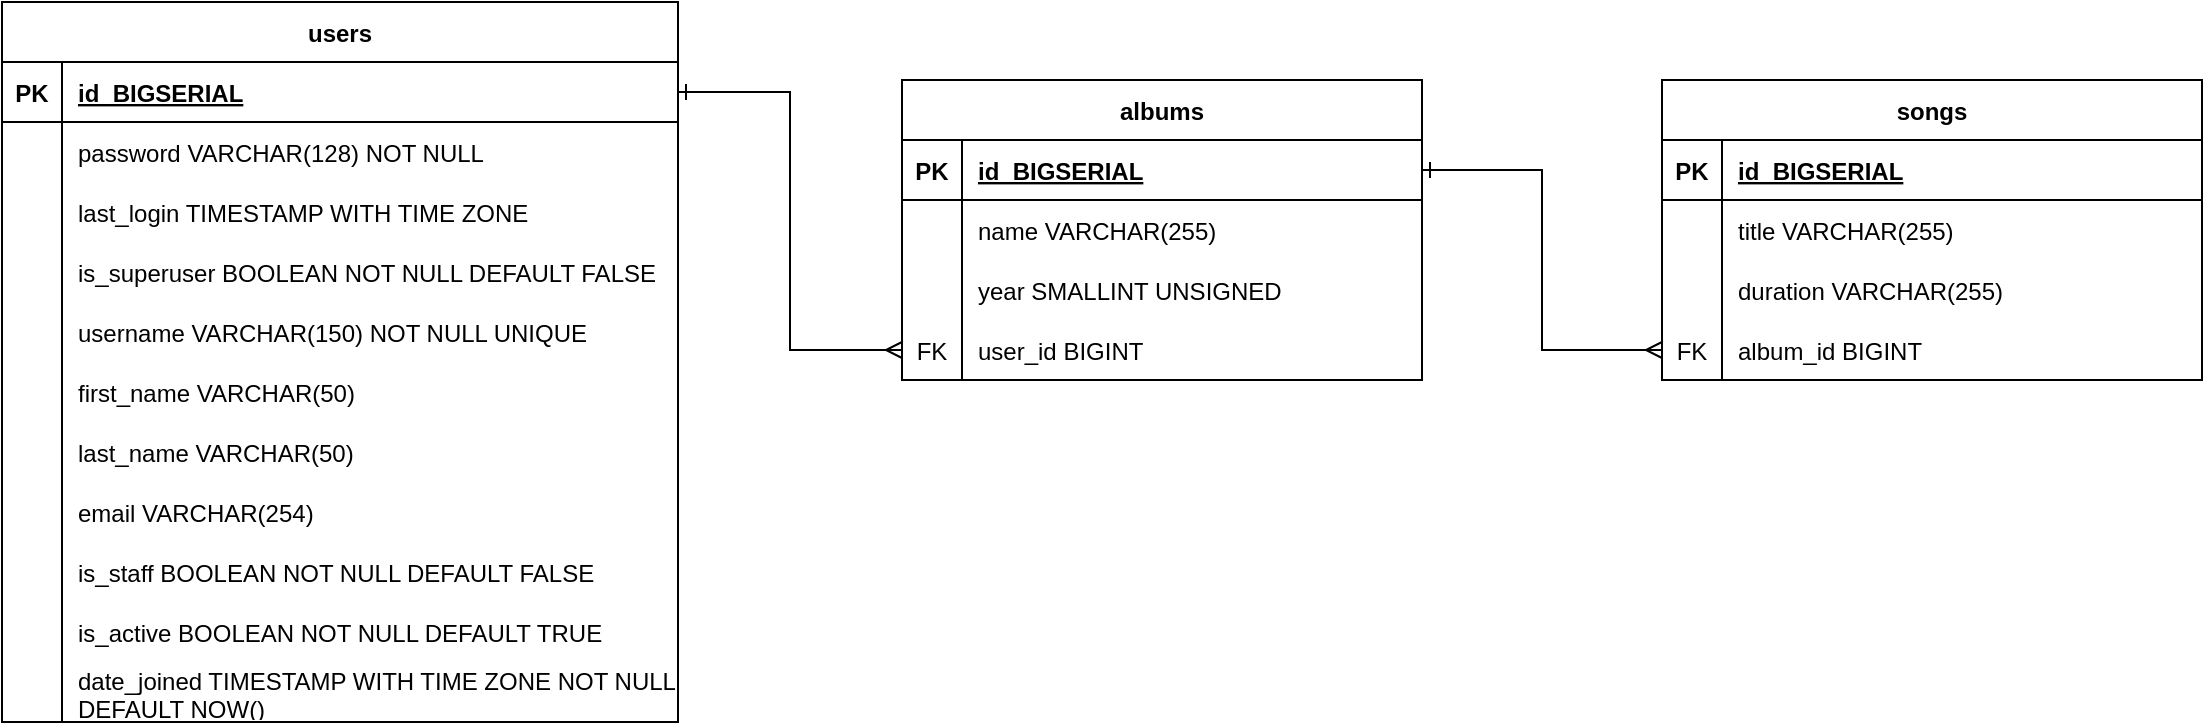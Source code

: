 <mxfile version="20.8.20" type="github"><diagram name="Página-1" id="V7BrBrC3O5j2xnsPsA55"><mxGraphModel dx="2017" dy="1184" grid="1" gridSize="10" guides="1" tooltips="1" connect="1" arrows="1" fold="1" page="1" pageScale="1" pageWidth="1169" pageHeight="827" math="0" shadow="0"><root><mxCell id="0"/><mxCell id="1" parent="0"/><mxCell id="uo03n-_n4ZbgabpEfEri-1" value="users" style="shape=table;startSize=30;container=1;collapsible=1;childLayout=tableLayout;fixedRows=1;rowLines=0;fontStyle=1;align=center;resizeLast=1;" vertex="1" parent="1"><mxGeometry x="30" y="310" width="338" height="360" as="geometry"/></mxCell><mxCell id="uo03n-_n4ZbgabpEfEri-2" value="" style="shape=tableRow;horizontal=0;startSize=0;swimlaneHead=0;swimlaneBody=0;fillColor=none;collapsible=0;dropTarget=0;points=[[0,0.5],[1,0.5]];portConstraint=eastwest;top=0;left=0;right=0;bottom=1;" vertex="1" parent="uo03n-_n4ZbgabpEfEri-1"><mxGeometry y="30" width="338" height="30" as="geometry"/></mxCell><mxCell id="uo03n-_n4ZbgabpEfEri-3" value="PK" style="shape=partialRectangle;connectable=0;fillColor=none;top=0;left=0;bottom=0;right=0;fontStyle=1;overflow=hidden;" vertex="1" parent="uo03n-_n4ZbgabpEfEri-2"><mxGeometry width="30" height="30" as="geometry"><mxRectangle width="30" height="30" as="alternateBounds"/></mxGeometry></mxCell><mxCell id="uo03n-_n4ZbgabpEfEri-4" value="id  BIGSERIAL" style="shape=partialRectangle;connectable=0;fillColor=none;top=0;left=0;bottom=0;right=0;align=left;spacingLeft=6;fontStyle=5;overflow=hidden;" vertex="1" parent="uo03n-_n4ZbgabpEfEri-2"><mxGeometry x="30" width="308" height="30" as="geometry"><mxRectangle width="308" height="30" as="alternateBounds"/></mxGeometry></mxCell><mxCell id="uo03n-_n4ZbgabpEfEri-5" value="" style="shape=tableRow;horizontal=0;startSize=0;swimlaneHead=0;swimlaneBody=0;fillColor=none;collapsible=0;dropTarget=0;points=[[0,0.5],[1,0.5]];portConstraint=eastwest;top=0;left=0;right=0;bottom=0;" vertex="1" parent="uo03n-_n4ZbgabpEfEri-1"><mxGeometry y="60" width="338" height="30" as="geometry"/></mxCell><mxCell id="uo03n-_n4ZbgabpEfEri-6" value="" style="shape=partialRectangle;connectable=0;fillColor=none;top=0;left=0;bottom=0;right=0;editable=1;overflow=hidden;" vertex="1" parent="uo03n-_n4ZbgabpEfEri-5"><mxGeometry width="30" height="30" as="geometry"><mxRectangle width="30" height="30" as="alternateBounds"/></mxGeometry></mxCell><mxCell id="uo03n-_n4ZbgabpEfEri-7" value="password VARCHAR(128) NOT NULL" style="shape=partialRectangle;connectable=0;fillColor=none;top=0;left=0;bottom=0;right=0;align=left;spacingLeft=6;overflow=hidden;" vertex="1" parent="uo03n-_n4ZbgabpEfEri-5"><mxGeometry x="30" width="308" height="30" as="geometry"><mxRectangle width="308" height="30" as="alternateBounds"/></mxGeometry></mxCell><mxCell id="uo03n-_n4ZbgabpEfEri-8" value="" style="shape=tableRow;horizontal=0;startSize=0;swimlaneHead=0;swimlaneBody=0;fillColor=none;collapsible=0;dropTarget=0;points=[[0,0.5],[1,0.5]];portConstraint=eastwest;top=0;left=0;right=0;bottom=0;" vertex="1" parent="uo03n-_n4ZbgabpEfEri-1"><mxGeometry y="90" width="338" height="30" as="geometry"/></mxCell><mxCell id="uo03n-_n4ZbgabpEfEri-9" value="" style="shape=partialRectangle;connectable=0;fillColor=none;top=0;left=0;bottom=0;right=0;editable=1;overflow=hidden;" vertex="1" parent="uo03n-_n4ZbgabpEfEri-8"><mxGeometry width="30" height="30" as="geometry"><mxRectangle width="30" height="30" as="alternateBounds"/></mxGeometry></mxCell><mxCell id="uo03n-_n4ZbgabpEfEri-10" value="last_login TIMESTAMP WITH TIME ZONE" style="shape=partialRectangle;connectable=0;fillColor=none;top=0;left=0;bottom=0;right=0;align=left;spacingLeft=6;overflow=hidden;" vertex="1" parent="uo03n-_n4ZbgabpEfEri-8"><mxGeometry x="30" width="308" height="30" as="geometry"><mxRectangle width="308" height="30" as="alternateBounds"/></mxGeometry></mxCell><mxCell id="uo03n-_n4ZbgabpEfEri-11" value="" style="shape=tableRow;horizontal=0;startSize=0;swimlaneHead=0;swimlaneBody=0;fillColor=none;collapsible=0;dropTarget=0;points=[[0,0.5],[1,0.5]];portConstraint=eastwest;top=0;left=0;right=0;bottom=0;" vertex="1" parent="uo03n-_n4ZbgabpEfEri-1"><mxGeometry y="120" width="338" height="30" as="geometry"/></mxCell><mxCell id="uo03n-_n4ZbgabpEfEri-12" value="" style="shape=partialRectangle;connectable=0;fillColor=none;top=0;left=0;bottom=0;right=0;editable=1;overflow=hidden;" vertex="1" parent="uo03n-_n4ZbgabpEfEri-11"><mxGeometry width="30" height="30" as="geometry"><mxRectangle width="30" height="30" as="alternateBounds"/></mxGeometry></mxCell><mxCell id="uo03n-_n4ZbgabpEfEri-13" value="is_superuser BOOLEAN NOT NULL DEFAULT FALSE" style="shape=partialRectangle;connectable=0;fillColor=none;top=0;left=0;bottom=0;right=0;align=left;spacingLeft=6;overflow=hidden;" vertex="1" parent="uo03n-_n4ZbgabpEfEri-11"><mxGeometry x="30" width="308" height="30" as="geometry"><mxRectangle width="308" height="30" as="alternateBounds"/></mxGeometry></mxCell><mxCell id="uo03n-_n4ZbgabpEfEri-15" style="shape=tableRow;horizontal=0;startSize=0;swimlaneHead=0;swimlaneBody=0;fillColor=none;collapsible=0;dropTarget=0;points=[[0,0.5],[1,0.5]];portConstraint=eastwest;top=0;left=0;right=0;bottom=0;" vertex="1" parent="uo03n-_n4ZbgabpEfEri-1"><mxGeometry y="150" width="338" height="30" as="geometry"/></mxCell><mxCell id="uo03n-_n4ZbgabpEfEri-16" style="shape=partialRectangle;connectable=0;fillColor=none;top=0;left=0;bottom=0;right=0;editable=1;overflow=hidden;" vertex="1" parent="uo03n-_n4ZbgabpEfEri-15"><mxGeometry width="30" height="30" as="geometry"><mxRectangle width="30" height="30" as="alternateBounds"/></mxGeometry></mxCell><mxCell id="uo03n-_n4ZbgabpEfEri-17" value="username VARCHAR(150) NOT NULL UNIQUE" style="shape=partialRectangle;connectable=0;fillColor=none;top=0;left=0;bottom=0;right=0;align=left;spacingLeft=6;overflow=hidden;" vertex="1" parent="uo03n-_n4ZbgabpEfEri-15"><mxGeometry x="30" width="308" height="30" as="geometry"><mxRectangle width="308" height="30" as="alternateBounds"/></mxGeometry></mxCell><mxCell id="uo03n-_n4ZbgabpEfEri-18" style="shape=tableRow;horizontal=0;startSize=0;swimlaneHead=0;swimlaneBody=0;fillColor=none;collapsible=0;dropTarget=0;points=[[0,0.5],[1,0.5]];portConstraint=eastwest;top=0;left=0;right=0;bottom=0;" vertex="1" parent="uo03n-_n4ZbgabpEfEri-1"><mxGeometry y="180" width="338" height="30" as="geometry"/></mxCell><mxCell id="uo03n-_n4ZbgabpEfEri-19" style="shape=partialRectangle;connectable=0;fillColor=none;top=0;left=0;bottom=0;right=0;editable=1;overflow=hidden;" vertex="1" parent="uo03n-_n4ZbgabpEfEri-18"><mxGeometry width="30" height="30" as="geometry"><mxRectangle width="30" height="30" as="alternateBounds"/></mxGeometry></mxCell><mxCell id="uo03n-_n4ZbgabpEfEri-20" value="first_name VARCHAR(50)" style="shape=partialRectangle;connectable=0;fillColor=none;top=0;left=0;bottom=0;right=0;align=left;spacingLeft=6;overflow=hidden;" vertex="1" parent="uo03n-_n4ZbgabpEfEri-18"><mxGeometry x="30" width="308" height="30" as="geometry"><mxRectangle width="308" height="30" as="alternateBounds"/></mxGeometry></mxCell><mxCell id="uo03n-_n4ZbgabpEfEri-34" style="shape=tableRow;horizontal=0;startSize=0;swimlaneHead=0;swimlaneBody=0;fillColor=none;collapsible=0;dropTarget=0;points=[[0,0.5],[1,0.5]];portConstraint=eastwest;top=0;left=0;right=0;bottom=0;" vertex="1" parent="uo03n-_n4ZbgabpEfEri-1"><mxGeometry y="210" width="338" height="30" as="geometry"/></mxCell><mxCell id="uo03n-_n4ZbgabpEfEri-35" style="shape=partialRectangle;connectable=0;fillColor=none;top=0;left=0;bottom=0;right=0;editable=1;overflow=hidden;" vertex="1" parent="uo03n-_n4ZbgabpEfEri-34"><mxGeometry width="30" height="30" as="geometry"><mxRectangle width="30" height="30" as="alternateBounds"/></mxGeometry></mxCell><mxCell id="uo03n-_n4ZbgabpEfEri-36" value="last_name VARCHAR(50)" style="shape=partialRectangle;connectable=0;fillColor=none;top=0;left=0;bottom=0;right=0;align=left;spacingLeft=6;overflow=hidden;" vertex="1" parent="uo03n-_n4ZbgabpEfEri-34"><mxGeometry x="30" width="308" height="30" as="geometry"><mxRectangle width="308" height="30" as="alternateBounds"/></mxGeometry></mxCell><mxCell id="uo03n-_n4ZbgabpEfEri-31" style="shape=tableRow;horizontal=0;startSize=0;swimlaneHead=0;swimlaneBody=0;fillColor=none;collapsible=0;dropTarget=0;points=[[0,0.5],[1,0.5]];portConstraint=eastwest;top=0;left=0;right=0;bottom=0;" vertex="1" parent="uo03n-_n4ZbgabpEfEri-1"><mxGeometry y="240" width="338" height="30" as="geometry"/></mxCell><mxCell id="uo03n-_n4ZbgabpEfEri-32" style="shape=partialRectangle;connectable=0;fillColor=none;top=0;left=0;bottom=0;right=0;editable=1;overflow=hidden;" vertex="1" parent="uo03n-_n4ZbgabpEfEri-31"><mxGeometry width="30" height="30" as="geometry"><mxRectangle width="30" height="30" as="alternateBounds"/></mxGeometry></mxCell><mxCell id="uo03n-_n4ZbgabpEfEri-33" value="email VARCHAR(254)" style="shape=partialRectangle;connectable=0;fillColor=none;top=0;left=0;bottom=0;right=0;align=left;spacingLeft=6;overflow=hidden;" vertex="1" parent="uo03n-_n4ZbgabpEfEri-31"><mxGeometry x="30" width="308" height="30" as="geometry"><mxRectangle width="308" height="30" as="alternateBounds"/></mxGeometry></mxCell><mxCell id="uo03n-_n4ZbgabpEfEri-28" style="shape=tableRow;horizontal=0;startSize=0;swimlaneHead=0;swimlaneBody=0;fillColor=none;collapsible=0;dropTarget=0;points=[[0,0.5],[1,0.5]];portConstraint=eastwest;top=0;left=0;right=0;bottom=0;" vertex="1" parent="uo03n-_n4ZbgabpEfEri-1"><mxGeometry y="270" width="338" height="30" as="geometry"/></mxCell><mxCell id="uo03n-_n4ZbgabpEfEri-29" style="shape=partialRectangle;connectable=0;fillColor=none;top=0;left=0;bottom=0;right=0;editable=1;overflow=hidden;" vertex="1" parent="uo03n-_n4ZbgabpEfEri-28"><mxGeometry width="30" height="30" as="geometry"><mxRectangle width="30" height="30" as="alternateBounds"/></mxGeometry></mxCell><mxCell id="uo03n-_n4ZbgabpEfEri-30" value="is_staff BOOLEAN NOT NULL DEFAULT FALSE" style="shape=partialRectangle;connectable=0;fillColor=none;top=0;left=0;bottom=0;right=0;align=left;spacingLeft=6;overflow=hidden;" vertex="1" parent="uo03n-_n4ZbgabpEfEri-28"><mxGeometry x="30" width="308" height="30" as="geometry"><mxRectangle width="308" height="30" as="alternateBounds"/></mxGeometry></mxCell><mxCell id="uo03n-_n4ZbgabpEfEri-25" style="shape=tableRow;horizontal=0;startSize=0;swimlaneHead=0;swimlaneBody=0;fillColor=none;collapsible=0;dropTarget=0;points=[[0,0.5],[1,0.5]];portConstraint=eastwest;top=0;left=0;right=0;bottom=0;" vertex="1" parent="uo03n-_n4ZbgabpEfEri-1"><mxGeometry y="300" width="338" height="30" as="geometry"/></mxCell><mxCell id="uo03n-_n4ZbgabpEfEri-26" style="shape=partialRectangle;connectable=0;fillColor=none;top=0;left=0;bottom=0;right=0;editable=1;overflow=hidden;" vertex="1" parent="uo03n-_n4ZbgabpEfEri-25"><mxGeometry width="30" height="30" as="geometry"><mxRectangle width="30" height="30" as="alternateBounds"/></mxGeometry></mxCell><mxCell id="uo03n-_n4ZbgabpEfEri-27" value="is_active BOOLEAN NOT NULL DEFAULT TRUE" style="shape=partialRectangle;connectable=0;fillColor=none;top=0;left=0;bottom=0;right=0;align=left;spacingLeft=6;overflow=hidden;" vertex="1" parent="uo03n-_n4ZbgabpEfEri-25"><mxGeometry x="30" width="308" height="30" as="geometry"><mxRectangle width="308" height="30" as="alternateBounds"/></mxGeometry></mxCell><mxCell id="uo03n-_n4ZbgabpEfEri-22" style="shape=tableRow;horizontal=0;startSize=0;swimlaneHead=0;swimlaneBody=0;fillColor=none;collapsible=0;dropTarget=0;points=[[0,0.5],[1,0.5]];portConstraint=eastwest;top=0;left=0;right=0;bottom=0;" vertex="1" parent="uo03n-_n4ZbgabpEfEri-1"><mxGeometry y="330" width="338" height="30" as="geometry"/></mxCell><mxCell id="uo03n-_n4ZbgabpEfEri-23" style="shape=partialRectangle;connectable=0;fillColor=none;top=0;left=0;bottom=0;right=0;editable=1;overflow=hidden;" vertex="1" parent="uo03n-_n4ZbgabpEfEri-22"><mxGeometry width="30" height="30" as="geometry"><mxRectangle width="30" height="30" as="alternateBounds"/></mxGeometry></mxCell><mxCell id="uo03n-_n4ZbgabpEfEri-24" value="date_joined TIMESTAMP WITH TIME ZONE NOT NULL DEFAULT NOW()" style="shape=partialRectangle;connectable=0;fillColor=none;top=0;left=0;bottom=0;right=0;align=left;spacingLeft=6;overflow=hidden;whiteSpace=wrap;" vertex="1" parent="uo03n-_n4ZbgabpEfEri-22"><mxGeometry x="30" width="308" height="30" as="geometry"><mxRectangle width="308" height="30" as="alternateBounds"/></mxGeometry></mxCell><mxCell id="uo03n-_n4ZbgabpEfEri-37" value="albums" style="shape=table;startSize=30;container=1;collapsible=1;childLayout=tableLayout;fixedRows=1;rowLines=0;fontStyle=1;align=center;resizeLast=1;" vertex="1" parent="1"><mxGeometry x="480" y="349" width="260" height="150" as="geometry"/></mxCell><mxCell id="uo03n-_n4ZbgabpEfEri-38" value="" style="shape=tableRow;horizontal=0;startSize=0;swimlaneHead=0;swimlaneBody=0;fillColor=none;collapsible=0;dropTarget=0;points=[[0,0.5],[1,0.5]];portConstraint=eastwest;top=0;left=0;right=0;bottom=1;" vertex="1" parent="uo03n-_n4ZbgabpEfEri-37"><mxGeometry y="30" width="260" height="30" as="geometry"/></mxCell><mxCell id="uo03n-_n4ZbgabpEfEri-39" value="PK" style="shape=partialRectangle;connectable=0;fillColor=none;top=0;left=0;bottom=0;right=0;fontStyle=1;overflow=hidden;" vertex="1" parent="uo03n-_n4ZbgabpEfEri-38"><mxGeometry width="30" height="30" as="geometry"><mxRectangle width="30" height="30" as="alternateBounds"/></mxGeometry></mxCell><mxCell id="uo03n-_n4ZbgabpEfEri-40" value="id  BIGSERIAL" style="shape=partialRectangle;connectable=0;fillColor=none;top=0;left=0;bottom=0;right=0;align=left;spacingLeft=6;fontStyle=5;overflow=hidden;" vertex="1" parent="uo03n-_n4ZbgabpEfEri-38"><mxGeometry x="30" width="230" height="30" as="geometry"><mxRectangle width="230" height="30" as="alternateBounds"/></mxGeometry></mxCell><mxCell id="uo03n-_n4ZbgabpEfEri-41" value="" style="shape=tableRow;horizontal=0;startSize=0;swimlaneHead=0;swimlaneBody=0;fillColor=none;collapsible=0;dropTarget=0;points=[[0,0.5],[1,0.5]];portConstraint=eastwest;top=0;left=0;right=0;bottom=0;" vertex="1" parent="uo03n-_n4ZbgabpEfEri-37"><mxGeometry y="60" width="260" height="30" as="geometry"/></mxCell><mxCell id="uo03n-_n4ZbgabpEfEri-42" value="" style="shape=partialRectangle;connectable=0;fillColor=none;top=0;left=0;bottom=0;right=0;editable=1;overflow=hidden;" vertex="1" parent="uo03n-_n4ZbgabpEfEri-41"><mxGeometry width="30" height="30" as="geometry"><mxRectangle width="30" height="30" as="alternateBounds"/></mxGeometry></mxCell><mxCell id="uo03n-_n4ZbgabpEfEri-43" value="name VARCHAR(255)" style="shape=partialRectangle;connectable=0;fillColor=none;top=0;left=0;bottom=0;right=0;align=left;spacingLeft=6;overflow=hidden;" vertex="1" parent="uo03n-_n4ZbgabpEfEri-41"><mxGeometry x="30" width="230" height="30" as="geometry"><mxRectangle width="230" height="30" as="alternateBounds"/></mxGeometry></mxCell><mxCell id="uo03n-_n4ZbgabpEfEri-44" value="" style="shape=tableRow;horizontal=0;startSize=0;swimlaneHead=0;swimlaneBody=0;fillColor=none;collapsible=0;dropTarget=0;points=[[0,0.5],[1,0.5]];portConstraint=eastwest;top=0;left=0;right=0;bottom=0;" vertex="1" parent="uo03n-_n4ZbgabpEfEri-37"><mxGeometry y="90" width="260" height="30" as="geometry"/></mxCell><mxCell id="uo03n-_n4ZbgabpEfEri-45" value="" style="shape=partialRectangle;connectable=0;fillColor=none;top=0;left=0;bottom=0;right=0;editable=1;overflow=hidden;" vertex="1" parent="uo03n-_n4ZbgabpEfEri-44"><mxGeometry width="30" height="30" as="geometry"><mxRectangle width="30" height="30" as="alternateBounds"/></mxGeometry></mxCell><mxCell id="uo03n-_n4ZbgabpEfEri-46" value="year SMALLINT UNSIGNED" style="shape=partialRectangle;connectable=0;fillColor=none;top=0;left=0;bottom=0;right=0;align=left;spacingLeft=6;overflow=hidden;" vertex="1" parent="uo03n-_n4ZbgabpEfEri-44"><mxGeometry x="30" width="230" height="30" as="geometry"><mxRectangle width="230" height="30" as="alternateBounds"/></mxGeometry></mxCell><mxCell id="uo03n-_n4ZbgabpEfEri-47" value="" style="shape=tableRow;horizontal=0;startSize=0;swimlaneHead=0;swimlaneBody=0;fillColor=none;collapsible=0;dropTarget=0;points=[[0,0.5],[1,0.5]];portConstraint=eastwest;top=0;left=0;right=0;bottom=0;" vertex="1" parent="uo03n-_n4ZbgabpEfEri-37"><mxGeometry y="120" width="260" height="30" as="geometry"/></mxCell><mxCell id="uo03n-_n4ZbgabpEfEri-48" value="FK" style="shape=partialRectangle;connectable=0;fillColor=none;top=0;left=0;bottom=0;right=0;editable=1;overflow=hidden;" vertex="1" parent="uo03n-_n4ZbgabpEfEri-47"><mxGeometry width="30" height="30" as="geometry"><mxRectangle width="30" height="30" as="alternateBounds"/></mxGeometry></mxCell><mxCell id="uo03n-_n4ZbgabpEfEri-49" value="user_id BIGINT" style="shape=partialRectangle;connectable=0;fillColor=none;top=0;left=0;bottom=0;right=0;align=left;spacingLeft=6;overflow=hidden;" vertex="1" parent="uo03n-_n4ZbgabpEfEri-47"><mxGeometry x="30" width="230" height="30" as="geometry"><mxRectangle width="230" height="30" as="alternateBounds"/></mxGeometry></mxCell><mxCell id="uo03n-_n4ZbgabpEfEri-72" value="songs" style="shape=table;startSize=30;container=1;collapsible=1;childLayout=tableLayout;fixedRows=1;rowLines=0;fontStyle=1;align=center;resizeLast=1;" vertex="1" parent="1"><mxGeometry x="860" y="349" width="270" height="150" as="geometry"/></mxCell><mxCell id="uo03n-_n4ZbgabpEfEri-73" value="" style="shape=tableRow;horizontal=0;startSize=0;swimlaneHead=0;swimlaneBody=0;fillColor=none;collapsible=0;dropTarget=0;points=[[0,0.5],[1,0.5]];portConstraint=eastwest;top=0;left=0;right=0;bottom=1;" vertex="1" parent="uo03n-_n4ZbgabpEfEri-72"><mxGeometry y="30" width="270" height="30" as="geometry"/></mxCell><mxCell id="uo03n-_n4ZbgabpEfEri-74" value="PK" style="shape=partialRectangle;connectable=0;fillColor=none;top=0;left=0;bottom=0;right=0;fontStyle=1;overflow=hidden;" vertex="1" parent="uo03n-_n4ZbgabpEfEri-73"><mxGeometry width="30" height="30" as="geometry"><mxRectangle width="30" height="30" as="alternateBounds"/></mxGeometry></mxCell><mxCell id="uo03n-_n4ZbgabpEfEri-75" value="id  BIGSERIAL" style="shape=partialRectangle;connectable=0;fillColor=none;top=0;left=0;bottom=0;right=0;align=left;spacingLeft=6;fontStyle=5;overflow=hidden;" vertex="1" parent="uo03n-_n4ZbgabpEfEri-73"><mxGeometry x="30" width="240" height="30" as="geometry"><mxRectangle width="240" height="30" as="alternateBounds"/></mxGeometry></mxCell><mxCell id="uo03n-_n4ZbgabpEfEri-76" value="" style="shape=tableRow;horizontal=0;startSize=0;swimlaneHead=0;swimlaneBody=0;fillColor=none;collapsible=0;dropTarget=0;points=[[0,0.5],[1,0.5]];portConstraint=eastwest;top=0;left=0;right=0;bottom=0;" vertex="1" parent="uo03n-_n4ZbgabpEfEri-72"><mxGeometry y="60" width="270" height="30" as="geometry"/></mxCell><mxCell id="uo03n-_n4ZbgabpEfEri-77" value="" style="shape=partialRectangle;connectable=0;fillColor=none;top=0;left=0;bottom=0;right=0;editable=1;overflow=hidden;" vertex="1" parent="uo03n-_n4ZbgabpEfEri-76"><mxGeometry width="30" height="30" as="geometry"><mxRectangle width="30" height="30" as="alternateBounds"/></mxGeometry></mxCell><mxCell id="uo03n-_n4ZbgabpEfEri-78" value="title VARCHAR(255)" style="shape=partialRectangle;connectable=0;fillColor=none;top=0;left=0;bottom=0;right=0;align=left;spacingLeft=6;overflow=hidden;" vertex="1" parent="uo03n-_n4ZbgabpEfEri-76"><mxGeometry x="30" width="240" height="30" as="geometry"><mxRectangle width="240" height="30" as="alternateBounds"/></mxGeometry></mxCell><mxCell id="uo03n-_n4ZbgabpEfEri-79" value="" style="shape=tableRow;horizontal=0;startSize=0;swimlaneHead=0;swimlaneBody=0;fillColor=none;collapsible=0;dropTarget=0;points=[[0,0.5],[1,0.5]];portConstraint=eastwest;top=0;left=0;right=0;bottom=0;" vertex="1" parent="uo03n-_n4ZbgabpEfEri-72"><mxGeometry y="90" width="270" height="30" as="geometry"/></mxCell><mxCell id="uo03n-_n4ZbgabpEfEri-80" value="" style="shape=partialRectangle;connectable=0;fillColor=none;top=0;left=0;bottom=0;right=0;editable=1;overflow=hidden;" vertex="1" parent="uo03n-_n4ZbgabpEfEri-79"><mxGeometry width="30" height="30" as="geometry"><mxRectangle width="30" height="30" as="alternateBounds"/></mxGeometry></mxCell><mxCell id="uo03n-_n4ZbgabpEfEri-81" value="duration VARCHAR(255)" style="shape=partialRectangle;connectable=0;fillColor=none;top=0;left=0;bottom=0;right=0;align=left;spacingLeft=6;overflow=hidden;" vertex="1" parent="uo03n-_n4ZbgabpEfEri-79"><mxGeometry x="30" width="240" height="30" as="geometry"><mxRectangle width="240" height="30" as="alternateBounds"/></mxGeometry></mxCell><mxCell id="uo03n-_n4ZbgabpEfEri-82" value="" style="shape=tableRow;horizontal=0;startSize=0;swimlaneHead=0;swimlaneBody=0;fillColor=none;collapsible=0;dropTarget=0;points=[[0,0.5],[1,0.5]];portConstraint=eastwest;top=0;left=0;right=0;bottom=0;" vertex="1" parent="uo03n-_n4ZbgabpEfEri-72"><mxGeometry y="120" width="270" height="30" as="geometry"/></mxCell><mxCell id="uo03n-_n4ZbgabpEfEri-83" value="FK" style="shape=partialRectangle;connectable=0;fillColor=none;top=0;left=0;bottom=0;right=0;editable=1;overflow=hidden;" vertex="1" parent="uo03n-_n4ZbgabpEfEri-82"><mxGeometry width="30" height="30" as="geometry"><mxRectangle width="30" height="30" as="alternateBounds"/></mxGeometry></mxCell><mxCell id="uo03n-_n4ZbgabpEfEri-84" value="album_id BIGINT" style="shape=partialRectangle;connectable=0;fillColor=none;top=0;left=0;bottom=0;right=0;align=left;spacingLeft=6;overflow=hidden;" vertex="1" parent="uo03n-_n4ZbgabpEfEri-82"><mxGeometry x="30" width="240" height="30" as="geometry"><mxRectangle width="240" height="30" as="alternateBounds"/></mxGeometry></mxCell><mxCell id="uo03n-_n4ZbgabpEfEri-85" style="edgeStyle=orthogonalEdgeStyle;rounded=0;orthogonalLoop=1;jettySize=auto;html=1;exitX=1;exitY=0.5;exitDx=0;exitDy=0;entryX=0;entryY=0.5;entryDx=0;entryDy=0;startArrow=ERone;startFill=0;endArrow=ERmany;endFill=0;" edge="1" parent="1" source="uo03n-_n4ZbgabpEfEri-2" target="uo03n-_n4ZbgabpEfEri-47"><mxGeometry relative="1" as="geometry"/></mxCell><mxCell id="uo03n-_n4ZbgabpEfEri-86" style="edgeStyle=orthogonalEdgeStyle;rounded=0;orthogonalLoop=1;jettySize=auto;html=1;exitX=1;exitY=0.5;exitDx=0;exitDy=0;entryX=0;entryY=0.5;entryDx=0;entryDy=0;startArrow=ERone;startFill=0;endArrow=ERmany;endFill=0;" edge="1" parent="1" source="uo03n-_n4ZbgabpEfEri-38" target="uo03n-_n4ZbgabpEfEri-82"><mxGeometry relative="1" as="geometry"/></mxCell></root></mxGraphModel></diagram></mxfile>